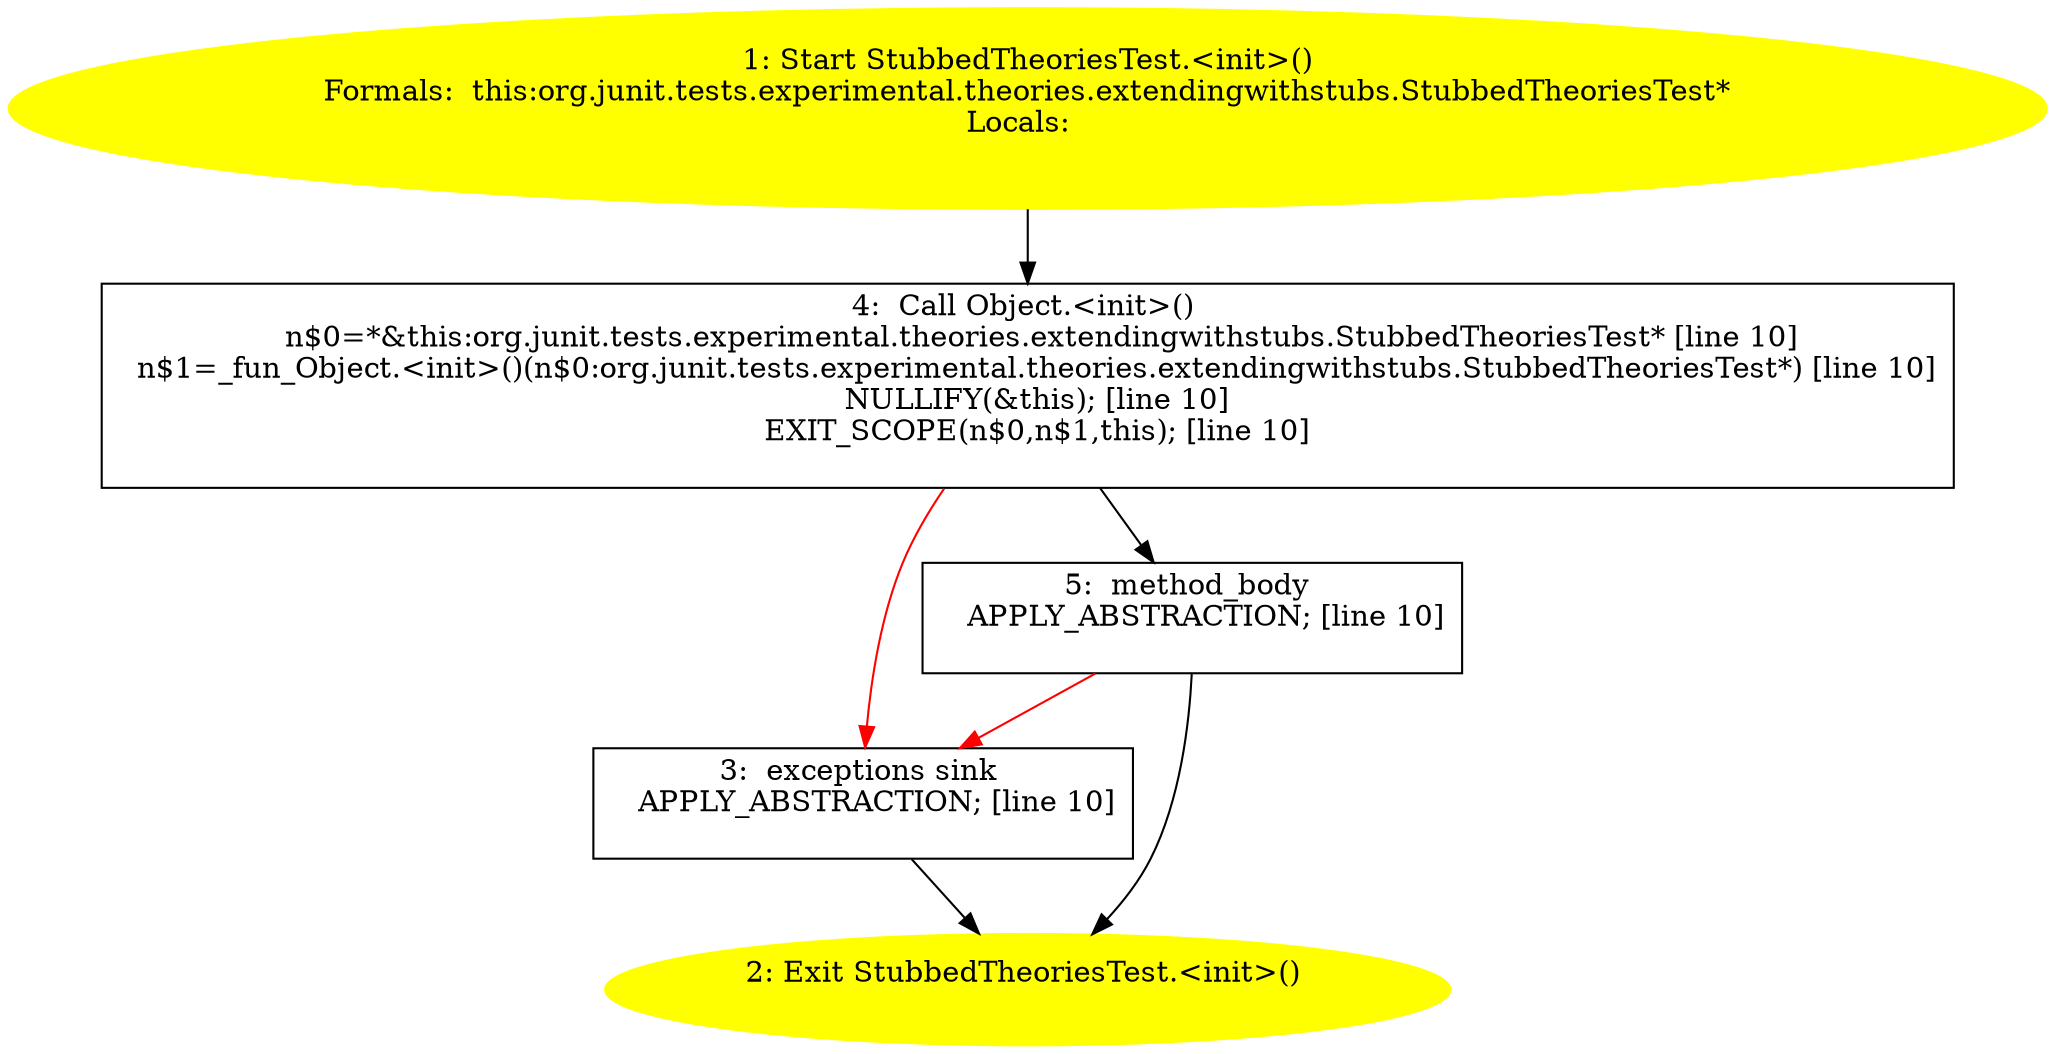 /* @generated */
digraph cfg {
"org.junit.tests.experimental.theories.extendingwithstubs.StubbedTheoriesTest.<init>().8193e642b2e9eb913e7c7e3ab0ac3e05_1" [label="1: Start StubbedTheoriesTest.<init>()\nFormals:  this:org.junit.tests.experimental.theories.extendingwithstubs.StubbedTheoriesTest*\nLocals:  \n  " color=yellow style=filled]
	

	 "org.junit.tests.experimental.theories.extendingwithstubs.StubbedTheoriesTest.<init>().8193e642b2e9eb913e7c7e3ab0ac3e05_1" -> "org.junit.tests.experimental.theories.extendingwithstubs.StubbedTheoriesTest.<init>().8193e642b2e9eb913e7c7e3ab0ac3e05_4" ;
"org.junit.tests.experimental.theories.extendingwithstubs.StubbedTheoriesTest.<init>().8193e642b2e9eb913e7c7e3ab0ac3e05_2" [label="2: Exit StubbedTheoriesTest.<init>() \n  " color=yellow style=filled]
	

"org.junit.tests.experimental.theories.extendingwithstubs.StubbedTheoriesTest.<init>().8193e642b2e9eb913e7c7e3ab0ac3e05_3" [label="3:  exceptions sink \n   APPLY_ABSTRACTION; [line 10]\n " shape="box"]
	

	 "org.junit.tests.experimental.theories.extendingwithstubs.StubbedTheoriesTest.<init>().8193e642b2e9eb913e7c7e3ab0ac3e05_3" -> "org.junit.tests.experimental.theories.extendingwithstubs.StubbedTheoriesTest.<init>().8193e642b2e9eb913e7c7e3ab0ac3e05_2" ;
"org.junit.tests.experimental.theories.extendingwithstubs.StubbedTheoriesTest.<init>().8193e642b2e9eb913e7c7e3ab0ac3e05_4" [label="4:  Call Object.<init>() \n   n$0=*&this:org.junit.tests.experimental.theories.extendingwithstubs.StubbedTheoriesTest* [line 10]\n  n$1=_fun_Object.<init>()(n$0:org.junit.tests.experimental.theories.extendingwithstubs.StubbedTheoriesTest*) [line 10]\n  NULLIFY(&this); [line 10]\n  EXIT_SCOPE(n$0,n$1,this); [line 10]\n " shape="box"]
	

	 "org.junit.tests.experimental.theories.extendingwithstubs.StubbedTheoriesTest.<init>().8193e642b2e9eb913e7c7e3ab0ac3e05_4" -> "org.junit.tests.experimental.theories.extendingwithstubs.StubbedTheoriesTest.<init>().8193e642b2e9eb913e7c7e3ab0ac3e05_5" ;
	 "org.junit.tests.experimental.theories.extendingwithstubs.StubbedTheoriesTest.<init>().8193e642b2e9eb913e7c7e3ab0ac3e05_4" -> "org.junit.tests.experimental.theories.extendingwithstubs.StubbedTheoriesTest.<init>().8193e642b2e9eb913e7c7e3ab0ac3e05_3" [color="red" ];
"org.junit.tests.experimental.theories.extendingwithstubs.StubbedTheoriesTest.<init>().8193e642b2e9eb913e7c7e3ab0ac3e05_5" [label="5:  method_body \n   APPLY_ABSTRACTION; [line 10]\n " shape="box"]
	

	 "org.junit.tests.experimental.theories.extendingwithstubs.StubbedTheoriesTest.<init>().8193e642b2e9eb913e7c7e3ab0ac3e05_5" -> "org.junit.tests.experimental.theories.extendingwithstubs.StubbedTheoriesTest.<init>().8193e642b2e9eb913e7c7e3ab0ac3e05_2" ;
	 "org.junit.tests.experimental.theories.extendingwithstubs.StubbedTheoriesTest.<init>().8193e642b2e9eb913e7c7e3ab0ac3e05_5" -> "org.junit.tests.experimental.theories.extendingwithstubs.StubbedTheoriesTest.<init>().8193e642b2e9eb913e7c7e3ab0ac3e05_3" [color="red" ];
}
